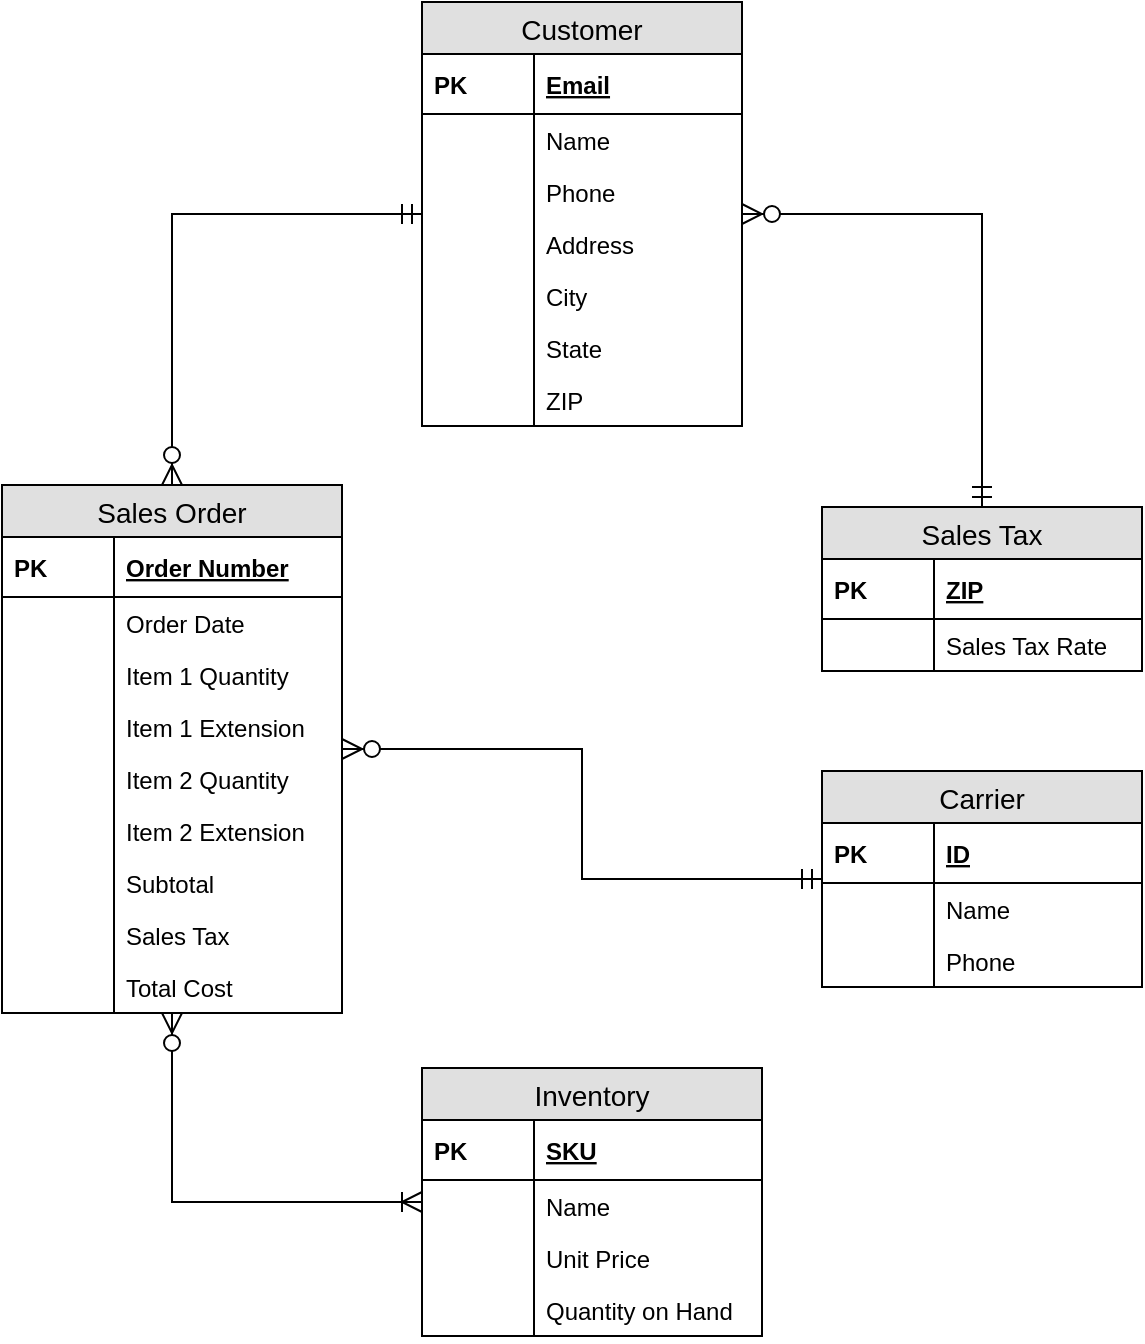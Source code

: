 <mxfile version="10.6.0" type="device"><diagram id="n8NIu4-hTU3yLgcgcIxo" name="Page-1"><mxGraphModel dx="1394" dy="806" grid="1" gridSize="10" guides="1" tooltips="1" connect="1" arrows="1" fold="1" page="1" pageScale="1" pageWidth="850" pageHeight="1100" background="#ffffff" math="0" shadow="0"><root><mxCell id="0"/><mxCell id="1" parent="0"/><mxCell id="YxficZxkix4yaLLBivN3-89" style="edgeStyle=orthogonalEdgeStyle;rounded=0;orthogonalLoop=1;jettySize=auto;html=1;endSize=8;startSize=8;startArrow=ERmandOne;startFill=0;endArrow=ERzeroToMany;endFill=1;" parent="1" source="YxficZxkix4yaLLBivN3-41" target="B3NO6CMdcPhLpXeoaH64-1" edge="1"><mxGeometry relative="1" as="geometry"><mxPoint x="200" y="310.5" as="targetPoint"/></mxGeometry></mxCell><mxCell id="YxficZxkix4yaLLBivN3-41" value="Customer" style="swimlane;fontStyle=0;childLayout=stackLayout;horizontal=1;startSize=26;fillColor=#e0e0e0;horizontalStack=0;resizeParent=1;resizeParentMax=0;resizeLast=0;collapsible=1;marginBottom=0;swimlaneFillColor=#ffffff;align=center;fontSize=14;" parent="1" vertex="1"><mxGeometry x="320" y="69" width="160" height="212" as="geometry"/></mxCell><mxCell id="YxficZxkix4yaLLBivN3-44" value="Email" style="shape=partialRectangle;top=0;left=0;right=0;bottom=1;align=left;verticalAlign=middle;fillColor=none;spacingLeft=60;spacingRight=4;overflow=hidden;rotatable=0;points=[[0,0.5],[1,0.5]];portConstraint=eastwest;dropTarget=0;fontStyle=5;fontSize=12;" parent="YxficZxkix4yaLLBivN3-41" vertex="1"><mxGeometry y="26" width="160" height="30" as="geometry"/></mxCell><mxCell id="YxficZxkix4yaLLBivN3-45" value="PK" style="shape=partialRectangle;fontStyle=1;top=0;left=0;bottom=0;fillColor=none;align=left;verticalAlign=middle;spacingLeft=4;spacingRight=4;overflow=hidden;rotatable=0;points=[];portConstraint=eastwest;part=1;fontSize=12;" parent="YxficZxkix4yaLLBivN3-44" vertex="1" connectable="0"><mxGeometry width="56" height="30" as="geometry"/></mxCell><mxCell id="YxficZxkix4yaLLBivN3-46" value="Name" style="shape=partialRectangle;top=0;left=0;right=0;bottom=0;align=left;verticalAlign=top;fillColor=none;spacingLeft=60;spacingRight=4;overflow=hidden;rotatable=0;points=[[0,0.5],[1,0.5]];portConstraint=eastwest;dropTarget=0;fontSize=12;" parent="YxficZxkix4yaLLBivN3-41" vertex="1"><mxGeometry y="56" width="160" height="26" as="geometry"/></mxCell><mxCell id="YxficZxkix4yaLLBivN3-47" value="" style="shape=partialRectangle;top=0;left=0;bottom=0;fillColor=none;align=left;verticalAlign=top;spacingLeft=4;spacingRight=4;overflow=hidden;rotatable=0;points=[];portConstraint=eastwest;part=1;fontSize=12;" parent="YxficZxkix4yaLLBivN3-46" vertex="1" connectable="0"><mxGeometry width="56" height="26" as="geometry"/></mxCell><mxCell id="YxficZxkix4yaLLBivN3-48" value="Phone" style="shape=partialRectangle;top=0;left=0;right=0;bottom=0;align=left;verticalAlign=top;fillColor=none;spacingLeft=60;spacingRight=4;overflow=hidden;rotatable=0;points=[[0,0.5],[1,0.5]];portConstraint=eastwest;dropTarget=0;fontSize=12;" parent="YxficZxkix4yaLLBivN3-41" vertex="1"><mxGeometry y="82" width="160" height="26" as="geometry"/></mxCell><mxCell id="YxficZxkix4yaLLBivN3-49" value="" style="shape=partialRectangle;top=0;left=0;bottom=0;fillColor=none;align=left;verticalAlign=top;spacingLeft=4;spacingRight=4;overflow=hidden;rotatable=0;points=[];portConstraint=eastwest;part=1;fontSize=12;" parent="YxficZxkix4yaLLBivN3-48" vertex="1" connectable="0"><mxGeometry width="56" height="26" as="geometry"/></mxCell><mxCell id="YxficZxkix4yaLLBivN3-50" value="Address" style="shape=partialRectangle;top=0;left=0;right=0;bottom=0;align=left;verticalAlign=top;fillColor=none;spacingLeft=60;spacingRight=4;overflow=hidden;rotatable=0;points=[[0,0.5],[1,0.5]];portConstraint=eastwest;dropTarget=0;fontSize=12;" parent="YxficZxkix4yaLLBivN3-41" vertex="1"><mxGeometry y="108" width="160" height="26" as="geometry"/></mxCell><mxCell id="YxficZxkix4yaLLBivN3-51" value="" style="shape=partialRectangle;top=0;left=0;bottom=0;fillColor=none;align=left;verticalAlign=top;spacingLeft=4;spacingRight=4;overflow=hidden;rotatable=0;points=[];portConstraint=eastwest;part=1;fontSize=12;" parent="YxficZxkix4yaLLBivN3-50" vertex="1" connectable="0"><mxGeometry width="56" height="26" as="geometry"/></mxCell><mxCell id="YxficZxkix4yaLLBivN3-52" value="City" style="shape=partialRectangle;top=0;left=0;right=0;bottom=0;align=left;verticalAlign=top;fillColor=none;spacingLeft=60;spacingRight=4;overflow=hidden;rotatable=0;points=[[0,0.5],[1,0.5]];portConstraint=eastwest;dropTarget=0;fontSize=12;" parent="YxficZxkix4yaLLBivN3-41" vertex="1"><mxGeometry y="134" width="160" height="26" as="geometry"/></mxCell><mxCell id="YxficZxkix4yaLLBivN3-53" value="" style="shape=partialRectangle;top=0;left=0;bottom=0;fillColor=none;align=left;verticalAlign=top;spacingLeft=4;spacingRight=4;overflow=hidden;rotatable=0;points=[];portConstraint=eastwest;part=1;fontSize=12;" parent="YxficZxkix4yaLLBivN3-52" vertex="1" connectable="0"><mxGeometry width="56" height="26" as="geometry"/></mxCell><mxCell id="YxficZxkix4yaLLBivN3-54" value="State" style="shape=partialRectangle;top=0;left=0;right=0;bottom=0;align=left;verticalAlign=top;fillColor=none;spacingLeft=60;spacingRight=4;overflow=hidden;rotatable=0;points=[[0,0.5],[1,0.5]];portConstraint=eastwest;dropTarget=0;fontSize=12;" parent="YxficZxkix4yaLLBivN3-41" vertex="1"><mxGeometry y="160" width="160" height="26" as="geometry"/></mxCell><mxCell id="YxficZxkix4yaLLBivN3-55" value="" style="shape=partialRectangle;top=0;left=0;bottom=0;fillColor=none;align=left;verticalAlign=top;spacingLeft=4;spacingRight=4;overflow=hidden;rotatable=0;points=[];portConstraint=eastwest;part=1;fontSize=12;" parent="YxficZxkix4yaLLBivN3-54" vertex="1" connectable="0"><mxGeometry width="56" height="26" as="geometry"/></mxCell><mxCell id="YxficZxkix4yaLLBivN3-56" value="ZIP" style="shape=partialRectangle;top=0;left=0;right=0;bottom=0;align=left;verticalAlign=top;fillColor=none;spacingLeft=60;spacingRight=4;overflow=hidden;rotatable=0;points=[[0,0.5],[1,0.5]];portConstraint=eastwest;dropTarget=0;fontSize=12;" parent="YxficZxkix4yaLLBivN3-41" vertex="1"><mxGeometry y="186" width="160" height="26" as="geometry"/></mxCell><mxCell id="YxficZxkix4yaLLBivN3-57" value="" style="shape=partialRectangle;top=0;left=0;bottom=0;fillColor=none;align=left;verticalAlign=top;spacingLeft=4;spacingRight=4;overflow=hidden;rotatable=0;points=[];portConstraint=eastwest;part=1;fontSize=12;" parent="YxficZxkix4yaLLBivN3-56" vertex="1" connectable="0"><mxGeometry width="56" height="26" as="geometry"/></mxCell><mxCell id="YxficZxkix4yaLLBivN3-90" style="edgeStyle=orthogonalEdgeStyle;rounded=0;orthogonalLoop=1;jettySize=auto;html=1;endSize=8;startSize=8;startArrow=ERmandOne;startFill=0;endArrow=ERzeroToMany;endFill=1;" parent="1" source="YxficZxkix4yaLLBivN3-58" target="B3NO6CMdcPhLpXeoaH64-1" edge="1"><mxGeometry relative="1" as="geometry"><mxPoint x="280" y="441" as="targetPoint"/></mxGeometry></mxCell><mxCell id="YxficZxkix4yaLLBivN3-58" value="Carrier" style="swimlane;fontStyle=0;childLayout=stackLayout;horizontal=1;startSize=26;fillColor=#e0e0e0;horizontalStack=0;resizeParent=1;resizeParentMax=0;resizeLast=0;collapsible=1;marginBottom=0;swimlaneFillColor=#ffffff;align=center;fontSize=14;" parent="1" vertex="1"><mxGeometry x="520" y="453.5" width="160" height="108" as="geometry"/></mxCell><mxCell id="YxficZxkix4yaLLBivN3-59" value="ID" style="shape=partialRectangle;top=0;left=0;right=0;bottom=1;align=left;verticalAlign=middle;fillColor=none;spacingLeft=60;spacingRight=4;overflow=hidden;rotatable=0;points=[[0,0.5],[1,0.5]];portConstraint=eastwest;dropTarget=0;fontStyle=5;fontSize=12;" parent="YxficZxkix4yaLLBivN3-58" vertex="1"><mxGeometry y="26" width="160" height="30" as="geometry"/></mxCell><mxCell id="YxficZxkix4yaLLBivN3-60" value="PK" style="shape=partialRectangle;fontStyle=1;top=0;left=0;bottom=0;fillColor=none;align=left;verticalAlign=middle;spacingLeft=4;spacingRight=4;overflow=hidden;rotatable=0;points=[];portConstraint=eastwest;part=1;fontSize=12;" parent="YxficZxkix4yaLLBivN3-59" vertex="1" connectable="0"><mxGeometry width="56" height="30" as="geometry"/></mxCell><mxCell id="YxficZxkix4yaLLBivN3-61" value="Name" style="shape=partialRectangle;top=0;left=0;right=0;bottom=0;align=left;verticalAlign=top;fillColor=none;spacingLeft=60;spacingRight=4;overflow=hidden;rotatable=0;points=[[0,0.5],[1,0.5]];portConstraint=eastwest;dropTarget=0;fontSize=12;" parent="YxficZxkix4yaLLBivN3-58" vertex="1"><mxGeometry y="56" width="160" height="26" as="geometry"/></mxCell><mxCell id="YxficZxkix4yaLLBivN3-62" value="" style="shape=partialRectangle;top=0;left=0;bottom=0;fillColor=none;align=left;verticalAlign=top;spacingLeft=4;spacingRight=4;overflow=hidden;rotatable=0;points=[];portConstraint=eastwest;part=1;fontSize=12;" parent="YxficZxkix4yaLLBivN3-61" vertex="1" connectable="0"><mxGeometry width="56" height="26" as="geometry"/></mxCell><mxCell id="YxficZxkix4yaLLBivN3-63" value="Phone" style="shape=partialRectangle;top=0;left=0;right=0;bottom=0;align=left;verticalAlign=top;fillColor=none;spacingLeft=60;spacingRight=4;overflow=hidden;rotatable=0;points=[[0,0.5],[1,0.5]];portConstraint=eastwest;dropTarget=0;fontSize=12;" parent="YxficZxkix4yaLLBivN3-58" vertex="1"><mxGeometry y="82" width="160" height="26" as="geometry"/></mxCell><mxCell id="YxficZxkix4yaLLBivN3-64" value="" style="shape=partialRectangle;top=0;left=0;bottom=0;fillColor=none;align=left;verticalAlign=top;spacingLeft=4;spacingRight=4;overflow=hidden;rotatable=0;points=[];portConstraint=eastwest;part=1;fontSize=12;" parent="YxficZxkix4yaLLBivN3-63" vertex="1" connectable="0"><mxGeometry width="56" height="26" as="geometry"/></mxCell><mxCell id="YxficZxkix4yaLLBivN3-91" style="edgeStyle=orthogonalEdgeStyle;rounded=0;orthogonalLoop=1;jettySize=auto;html=1;startArrow=ERmandOne;startFill=0;startSize=8;endArrow=ERzeroToMany;endFill=1;endSize=8;" parent="1" source="YxficZxkix4yaLLBivN3-82" target="YxficZxkix4yaLLBivN3-41" edge="1"><mxGeometry relative="1" as="geometry"><Array as="points"><mxPoint x="600" y="175"/></Array></mxGeometry></mxCell><mxCell id="YxficZxkix4yaLLBivN3-82" value="Sales Tax" style="swimlane;fontStyle=0;childLayout=stackLayout;horizontal=1;startSize=26;fillColor=#e0e0e0;horizontalStack=0;resizeParent=1;resizeParentMax=0;resizeLast=0;collapsible=1;marginBottom=0;swimlaneFillColor=#ffffff;align=center;fontSize=14;" parent="1" vertex="1"><mxGeometry x="520" y="321.5" width="160" height="82" as="geometry"/></mxCell><mxCell id="YxficZxkix4yaLLBivN3-83" value="ZIP" style="shape=partialRectangle;top=0;left=0;right=0;bottom=1;align=left;verticalAlign=middle;fillColor=none;spacingLeft=60;spacingRight=4;overflow=hidden;rotatable=0;points=[[0,0.5],[1,0.5]];portConstraint=eastwest;dropTarget=0;fontStyle=5;fontSize=12;" parent="YxficZxkix4yaLLBivN3-82" vertex="1"><mxGeometry y="26" width="160" height="30" as="geometry"/></mxCell><mxCell id="YxficZxkix4yaLLBivN3-84" value="PK" style="shape=partialRectangle;fontStyle=1;top=0;left=0;bottom=0;fillColor=none;align=left;verticalAlign=middle;spacingLeft=4;spacingRight=4;overflow=hidden;rotatable=0;points=[];portConstraint=eastwest;part=1;fontSize=12;" parent="YxficZxkix4yaLLBivN3-83" vertex="1" connectable="0"><mxGeometry width="56" height="30" as="geometry"/></mxCell><mxCell id="YxficZxkix4yaLLBivN3-85" value="Sales Tax Rate" style="shape=partialRectangle;top=0;left=0;right=0;bottom=0;align=left;verticalAlign=top;fillColor=none;spacingLeft=60;spacingRight=4;overflow=hidden;rotatable=0;points=[[0,0.5],[1,0.5]];portConstraint=eastwest;dropTarget=0;fontSize=12;" parent="YxficZxkix4yaLLBivN3-82" vertex="1"><mxGeometry y="56" width="160" height="26" as="geometry"/></mxCell><mxCell id="YxficZxkix4yaLLBivN3-86" value="" style="shape=partialRectangle;top=0;left=0;bottom=0;fillColor=none;align=left;verticalAlign=top;spacingLeft=4;spacingRight=4;overflow=hidden;rotatable=0;points=[];portConstraint=eastwest;part=1;fontSize=12;" parent="YxficZxkix4yaLLBivN3-85" vertex="1" connectable="0"><mxGeometry width="56" height="26" as="geometry"/></mxCell><mxCell id="YxficZxkix4yaLLBivN3-92" style="edgeStyle=orthogonalEdgeStyle;rounded=0;orthogonalLoop=1;jettySize=auto;html=1;startArrow=ERoneToMany;startFill=0;startSize=8;endArrow=ERzeroToMany;endFill=1;endSize=8;" parent="1" source="YxficZxkix4yaLLBivN3-73" target="B3NO6CMdcPhLpXeoaH64-1" edge="1"><mxGeometry relative="1" as="geometry"><mxPoint x="200" y="570.5" as="targetPoint"/></mxGeometry></mxCell><mxCell id="YxficZxkix4yaLLBivN3-73" value="Inventory" style="swimlane;fontStyle=0;childLayout=stackLayout;horizontal=1;startSize=26;fillColor=#e0e0e0;horizontalStack=0;resizeParent=1;resizeParentMax=0;resizeLast=0;collapsible=1;marginBottom=0;swimlaneFillColor=#ffffff;align=center;fontSize=14;" parent="1" vertex="1"><mxGeometry x="320" y="602" width="170" height="134" as="geometry"/></mxCell><mxCell id="YxficZxkix4yaLLBivN3-74" value="SKU" style="shape=partialRectangle;top=0;left=0;right=0;bottom=1;align=left;verticalAlign=middle;fillColor=none;spacingLeft=60;spacingRight=4;overflow=hidden;rotatable=0;points=[[0,0.5],[1,0.5]];portConstraint=eastwest;dropTarget=0;fontStyle=5;fontSize=12;" parent="YxficZxkix4yaLLBivN3-73" vertex="1"><mxGeometry y="26" width="170" height="30" as="geometry"/></mxCell><mxCell id="YxficZxkix4yaLLBivN3-75" value="PK" style="shape=partialRectangle;fontStyle=1;top=0;left=0;bottom=0;fillColor=none;align=left;verticalAlign=middle;spacingLeft=4;spacingRight=4;overflow=hidden;rotatable=0;points=[];portConstraint=eastwest;part=1;fontSize=12;" parent="YxficZxkix4yaLLBivN3-74" vertex="1" connectable="0"><mxGeometry width="56" height="30" as="geometry"/></mxCell><mxCell id="YxficZxkix4yaLLBivN3-76" value="Name" style="shape=partialRectangle;top=0;left=0;right=0;bottom=0;align=left;verticalAlign=top;fillColor=none;spacingLeft=60;spacingRight=4;overflow=hidden;rotatable=0;points=[[0,0.5],[1,0.5]];portConstraint=eastwest;dropTarget=0;fontSize=12;" parent="YxficZxkix4yaLLBivN3-73" vertex="1"><mxGeometry y="56" width="170" height="26" as="geometry"/></mxCell><mxCell id="YxficZxkix4yaLLBivN3-77" value="" style="shape=partialRectangle;top=0;left=0;bottom=0;fillColor=none;align=left;verticalAlign=top;spacingLeft=4;spacingRight=4;overflow=hidden;rotatable=0;points=[];portConstraint=eastwest;part=1;fontSize=12;" parent="YxficZxkix4yaLLBivN3-76" vertex="1" connectable="0"><mxGeometry width="56" height="26" as="geometry"/></mxCell><mxCell id="YxficZxkix4yaLLBivN3-78" value="Unit Price" style="shape=partialRectangle;top=0;left=0;right=0;bottom=0;align=left;verticalAlign=top;fillColor=none;spacingLeft=60;spacingRight=4;overflow=hidden;rotatable=0;points=[[0,0.5],[1,0.5]];portConstraint=eastwest;dropTarget=0;fontSize=12;" parent="YxficZxkix4yaLLBivN3-73" vertex="1"><mxGeometry y="82" width="170" height="26" as="geometry"/></mxCell><mxCell id="YxficZxkix4yaLLBivN3-79" value="" style="shape=partialRectangle;top=0;left=0;bottom=0;fillColor=none;align=left;verticalAlign=top;spacingLeft=4;spacingRight=4;overflow=hidden;rotatable=0;points=[];portConstraint=eastwest;part=1;fontSize=12;" parent="YxficZxkix4yaLLBivN3-78" vertex="1" connectable="0"><mxGeometry width="56" height="26" as="geometry"/></mxCell><mxCell id="YxficZxkix4yaLLBivN3-80" value="Quantity on Hand" style="shape=partialRectangle;top=0;left=0;right=0;bottom=0;align=left;verticalAlign=top;fillColor=none;spacingLeft=60;spacingRight=4;overflow=hidden;rotatable=0;points=[[0,0.5],[1,0.5]];portConstraint=eastwest;dropTarget=0;fontSize=12;" parent="YxficZxkix4yaLLBivN3-73" vertex="1"><mxGeometry y="108" width="170" height="26" as="geometry"/></mxCell><mxCell id="YxficZxkix4yaLLBivN3-81" value="" style="shape=partialRectangle;top=0;left=0;bottom=0;fillColor=none;align=left;verticalAlign=top;spacingLeft=4;spacingRight=4;overflow=hidden;rotatable=0;points=[];portConstraint=eastwest;part=1;fontSize=12;" parent="YxficZxkix4yaLLBivN3-80" vertex="1" connectable="0"><mxGeometry width="56" height="26" as="geometry"/></mxCell><mxCell id="B3NO6CMdcPhLpXeoaH64-1" value="Sales Order" style="swimlane;fontStyle=0;childLayout=stackLayout;horizontal=1;startSize=26;fillColor=#e0e0e0;horizontalStack=0;resizeParent=1;resizeParentMax=0;resizeLast=0;collapsible=1;marginBottom=0;swimlaneFillColor=#ffffff;align=center;fontSize=14;" vertex="1" parent="1"><mxGeometry x="110" y="310.5" width="170" height="264" as="geometry"/></mxCell><mxCell id="B3NO6CMdcPhLpXeoaH64-2" value="Order Number" style="shape=partialRectangle;top=0;left=0;right=0;bottom=1;align=left;verticalAlign=middle;fillColor=none;spacingLeft=60;spacingRight=4;overflow=hidden;rotatable=0;points=[[0,0.5],[1,0.5]];portConstraint=eastwest;dropTarget=0;fontStyle=5;fontSize=12;" vertex="1" parent="B3NO6CMdcPhLpXeoaH64-1"><mxGeometry y="26" width="170" height="30" as="geometry"/></mxCell><mxCell id="B3NO6CMdcPhLpXeoaH64-3" value="PK" style="shape=partialRectangle;fontStyle=1;top=0;left=0;bottom=0;fillColor=none;align=left;verticalAlign=middle;spacingLeft=4;spacingRight=4;overflow=hidden;rotatable=0;points=[];portConstraint=eastwest;part=1;fontSize=12;" vertex="1" connectable="0" parent="B3NO6CMdcPhLpXeoaH64-2"><mxGeometry width="56" height="30" as="geometry"/></mxCell><mxCell id="B3NO6CMdcPhLpXeoaH64-4" value="Order Date" style="shape=partialRectangle;top=0;left=0;right=0;bottom=0;align=left;verticalAlign=top;fillColor=none;spacingLeft=60;spacingRight=4;overflow=hidden;rotatable=0;points=[[0,0.5],[1,0.5]];portConstraint=eastwest;dropTarget=0;fontSize=12;" vertex="1" parent="B3NO6CMdcPhLpXeoaH64-1"><mxGeometry y="56" width="170" height="26" as="geometry"/></mxCell><mxCell id="B3NO6CMdcPhLpXeoaH64-5" value="" style="shape=partialRectangle;top=0;left=0;bottom=0;fillColor=none;align=left;verticalAlign=top;spacingLeft=4;spacingRight=4;overflow=hidden;rotatable=0;points=[];portConstraint=eastwest;part=1;fontSize=12;" vertex="1" connectable="0" parent="B3NO6CMdcPhLpXeoaH64-4"><mxGeometry width="56" height="26" as="geometry"/></mxCell><mxCell id="B3NO6CMdcPhLpXeoaH64-6" value="Item 1 Quantity" style="shape=partialRectangle;top=0;left=0;right=0;bottom=0;align=left;verticalAlign=top;fillColor=none;spacingLeft=60;spacingRight=4;overflow=hidden;rotatable=0;points=[[0,0.5],[1,0.5]];portConstraint=eastwest;dropTarget=0;fontSize=12;" vertex="1" parent="B3NO6CMdcPhLpXeoaH64-1"><mxGeometry y="82" width="170" height="26" as="geometry"/></mxCell><mxCell id="B3NO6CMdcPhLpXeoaH64-7" value="" style="shape=partialRectangle;top=0;left=0;bottom=0;fillColor=none;align=left;verticalAlign=top;spacingLeft=4;spacingRight=4;overflow=hidden;rotatable=0;points=[];portConstraint=eastwest;part=1;fontSize=12;" vertex="1" connectable="0" parent="B3NO6CMdcPhLpXeoaH64-6"><mxGeometry width="56" height="26" as="geometry"/></mxCell><mxCell id="B3NO6CMdcPhLpXeoaH64-8" value="Item 1 Extension" style="shape=partialRectangle;top=0;left=0;right=0;bottom=0;align=left;verticalAlign=top;fillColor=none;spacingLeft=60;spacingRight=4;overflow=hidden;rotatable=0;points=[[0,0.5],[1,0.5]];portConstraint=eastwest;dropTarget=0;fontSize=12;" vertex="1" parent="B3NO6CMdcPhLpXeoaH64-1"><mxGeometry y="108" width="170" height="26" as="geometry"/></mxCell><mxCell id="B3NO6CMdcPhLpXeoaH64-9" value="" style="shape=partialRectangle;top=0;left=0;bottom=0;fillColor=none;align=left;verticalAlign=top;spacingLeft=4;spacingRight=4;overflow=hidden;rotatable=0;points=[];portConstraint=eastwest;part=1;fontSize=12;" vertex="1" connectable="0" parent="B3NO6CMdcPhLpXeoaH64-8"><mxGeometry width="56" height="26" as="geometry"/></mxCell><mxCell id="B3NO6CMdcPhLpXeoaH64-10" value="Item 2 Quantity" style="shape=partialRectangle;top=0;left=0;right=0;bottom=0;align=left;verticalAlign=top;fillColor=none;spacingLeft=60;spacingRight=4;overflow=hidden;rotatable=0;points=[[0,0.5],[1,0.5]];portConstraint=eastwest;dropTarget=0;fontSize=12;" vertex="1" parent="B3NO6CMdcPhLpXeoaH64-1"><mxGeometry y="134" width="170" height="26" as="geometry"/></mxCell><mxCell id="B3NO6CMdcPhLpXeoaH64-11" value="" style="shape=partialRectangle;top=0;left=0;bottom=0;fillColor=none;align=left;verticalAlign=top;spacingLeft=4;spacingRight=4;overflow=hidden;rotatable=0;points=[];portConstraint=eastwest;part=1;fontSize=12;" vertex="1" connectable="0" parent="B3NO6CMdcPhLpXeoaH64-10"><mxGeometry width="56" height="26" as="geometry"/></mxCell><mxCell id="B3NO6CMdcPhLpXeoaH64-12" value="Item 2 Extension" style="shape=partialRectangle;top=0;left=0;right=0;bottom=0;align=left;verticalAlign=top;fillColor=none;spacingLeft=60;spacingRight=4;overflow=hidden;rotatable=0;points=[[0,0.5],[1,0.5]];portConstraint=eastwest;dropTarget=0;fontSize=12;" vertex="1" parent="B3NO6CMdcPhLpXeoaH64-1"><mxGeometry y="160" width="170" height="26" as="geometry"/></mxCell><mxCell id="B3NO6CMdcPhLpXeoaH64-13" value="" style="shape=partialRectangle;top=0;left=0;bottom=0;fillColor=none;align=left;verticalAlign=top;spacingLeft=4;spacingRight=4;overflow=hidden;rotatable=0;points=[];portConstraint=eastwest;part=1;fontSize=12;" vertex="1" connectable="0" parent="B3NO6CMdcPhLpXeoaH64-12"><mxGeometry width="56" height="26" as="geometry"/></mxCell><mxCell id="B3NO6CMdcPhLpXeoaH64-14" value="Subtotal" style="shape=partialRectangle;top=0;left=0;right=0;bottom=0;align=left;verticalAlign=top;fillColor=none;spacingLeft=60;spacingRight=4;overflow=hidden;rotatable=0;points=[[0,0.5],[1,0.5]];portConstraint=eastwest;dropTarget=0;fontSize=12;" vertex="1" parent="B3NO6CMdcPhLpXeoaH64-1"><mxGeometry y="186" width="170" height="26" as="geometry"/></mxCell><mxCell id="B3NO6CMdcPhLpXeoaH64-15" value="" style="shape=partialRectangle;top=0;left=0;bottom=0;fillColor=none;align=left;verticalAlign=top;spacingLeft=4;spacingRight=4;overflow=hidden;rotatable=0;points=[];portConstraint=eastwest;part=1;fontSize=12;" vertex="1" connectable="0" parent="B3NO6CMdcPhLpXeoaH64-14"><mxGeometry width="56" height="26" as="geometry"/></mxCell><mxCell id="B3NO6CMdcPhLpXeoaH64-16" value="Sales Tax" style="shape=partialRectangle;top=0;left=0;right=0;bottom=0;align=left;verticalAlign=top;fillColor=none;spacingLeft=60;spacingRight=4;overflow=hidden;rotatable=0;points=[[0,0.5],[1,0.5]];portConstraint=eastwest;dropTarget=0;fontSize=12;" vertex="1" parent="B3NO6CMdcPhLpXeoaH64-1"><mxGeometry y="212" width="170" height="26" as="geometry"/></mxCell><mxCell id="B3NO6CMdcPhLpXeoaH64-17" value="" style="shape=partialRectangle;top=0;left=0;bottom=0;fillColor=none;align=left;verticalAlign=top;spacingLeft=4;spacingRight=4;overflow=hidden;rotatable=0;points=[];portConstraint=eastwest;part=1;fontSize=12;" vertex="1" connectable="0" parent="B3NO6CMdcPhLpXeoaH64-16"><mxGeometry width="56" height="26" as="geometry"/></mxCell><mxCell id="B3NO6CMdcPhLpXeoaH64-18" value="Total Cost" style="shape=partialRectangle;top=0;left=0;right=0;bottom=0;align=left;verticalAlign=top;fillColor=none;spacingLeft=60;spacingRight=4;overflow=hidden;rotatable=0;points=[[0,0.5],[1,0.5]];portConstraint=eastwest;dropTarget=0;fontSize=12;" vertex="1" parent="B3NO6CMdcPhLpXeoaH64-1"><mxGeometry y="238" width="170" height="26" as="geometry"/></mxCell><mxCell id="B3NO6CMdcPhLpXeoaH64-19" value="" style="shape=partialRectangle;top=0;left=0;bottom=0;fillColor=none;align=left;verticalAlign=top;spacingLeft=4;spacingRight=4;overflow=hidden;rotatable=0;points=[];portConstraint=eastwest;part=1;fontSize=12;" vertex="1" connectable="0" parent="B3NO6CMdcPhLpXeoaH64-18"><mxGeometry width="56" height="26" as="geometry"/></mxCell></root></mxGraphModel></diagram></mxfile>